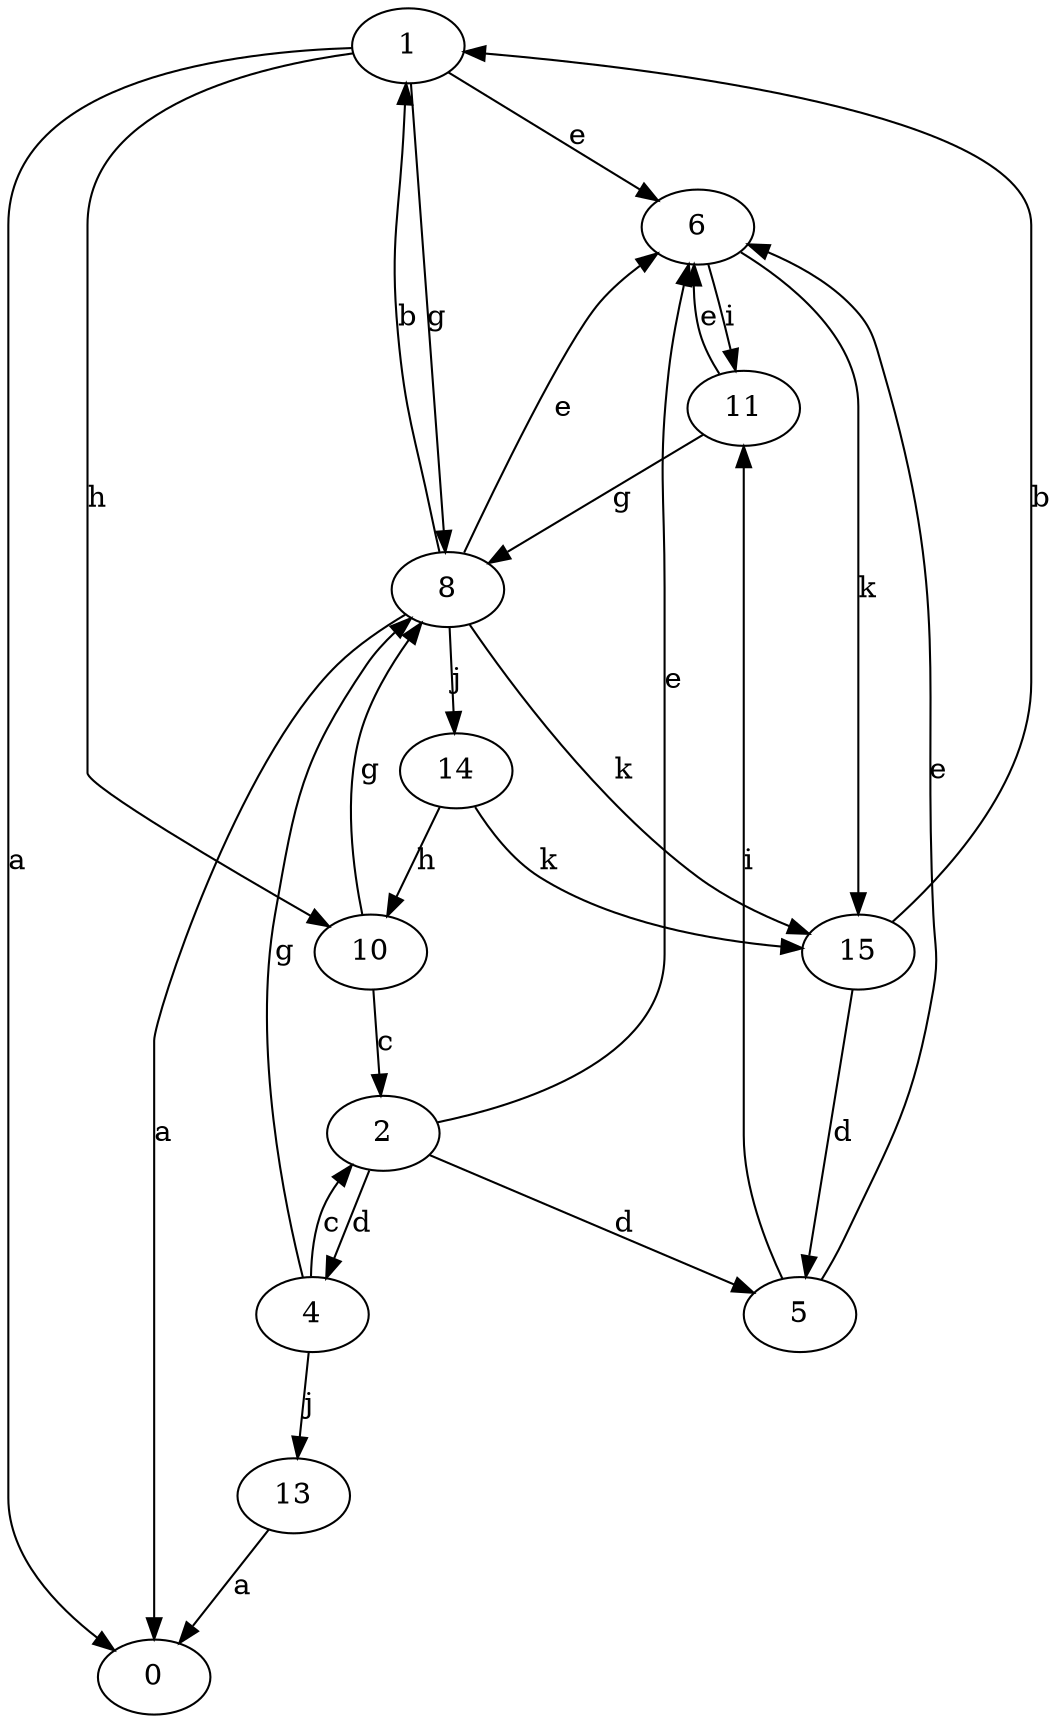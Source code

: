 strict digraph  {
0;
1;
2;
4;
5;
6;
8;
10;
11;
13;
14;
15;
1 -> 0  [label=a];
1 -> 6  [label=e];
1 -> 8  [label=g];
1 -> 10  [label=h];
2 -> 4  [label=d];
2 -> 5  [label=d];
2 -> 6  [label=e];
4 -> 2  [label=c];
4 -> 8  [label=g];
4 -> 13  [label=j];
5 -> 6  [label=e];
5 -> 11  [label=i];
6 -> 11  [label=i];
6 -> 15  [label=k];
8 -> 0  [label=a];
8 -> 1  [label=b];
8 -> 6  [label=e];
8 -> 14  [label=j];
8 -> 15  [label=k];
10 -> 2  [label=c];
10 -> 8  [label=g];
11 -> 6  [label=e];
11 -> 8  [label=g];
13 -> 0  [label=a];
14 -> 10  [label=h];
14 -> 15  [label=k];
15 -> 1  [label=b];
15 -> 5  [label=d];
}
